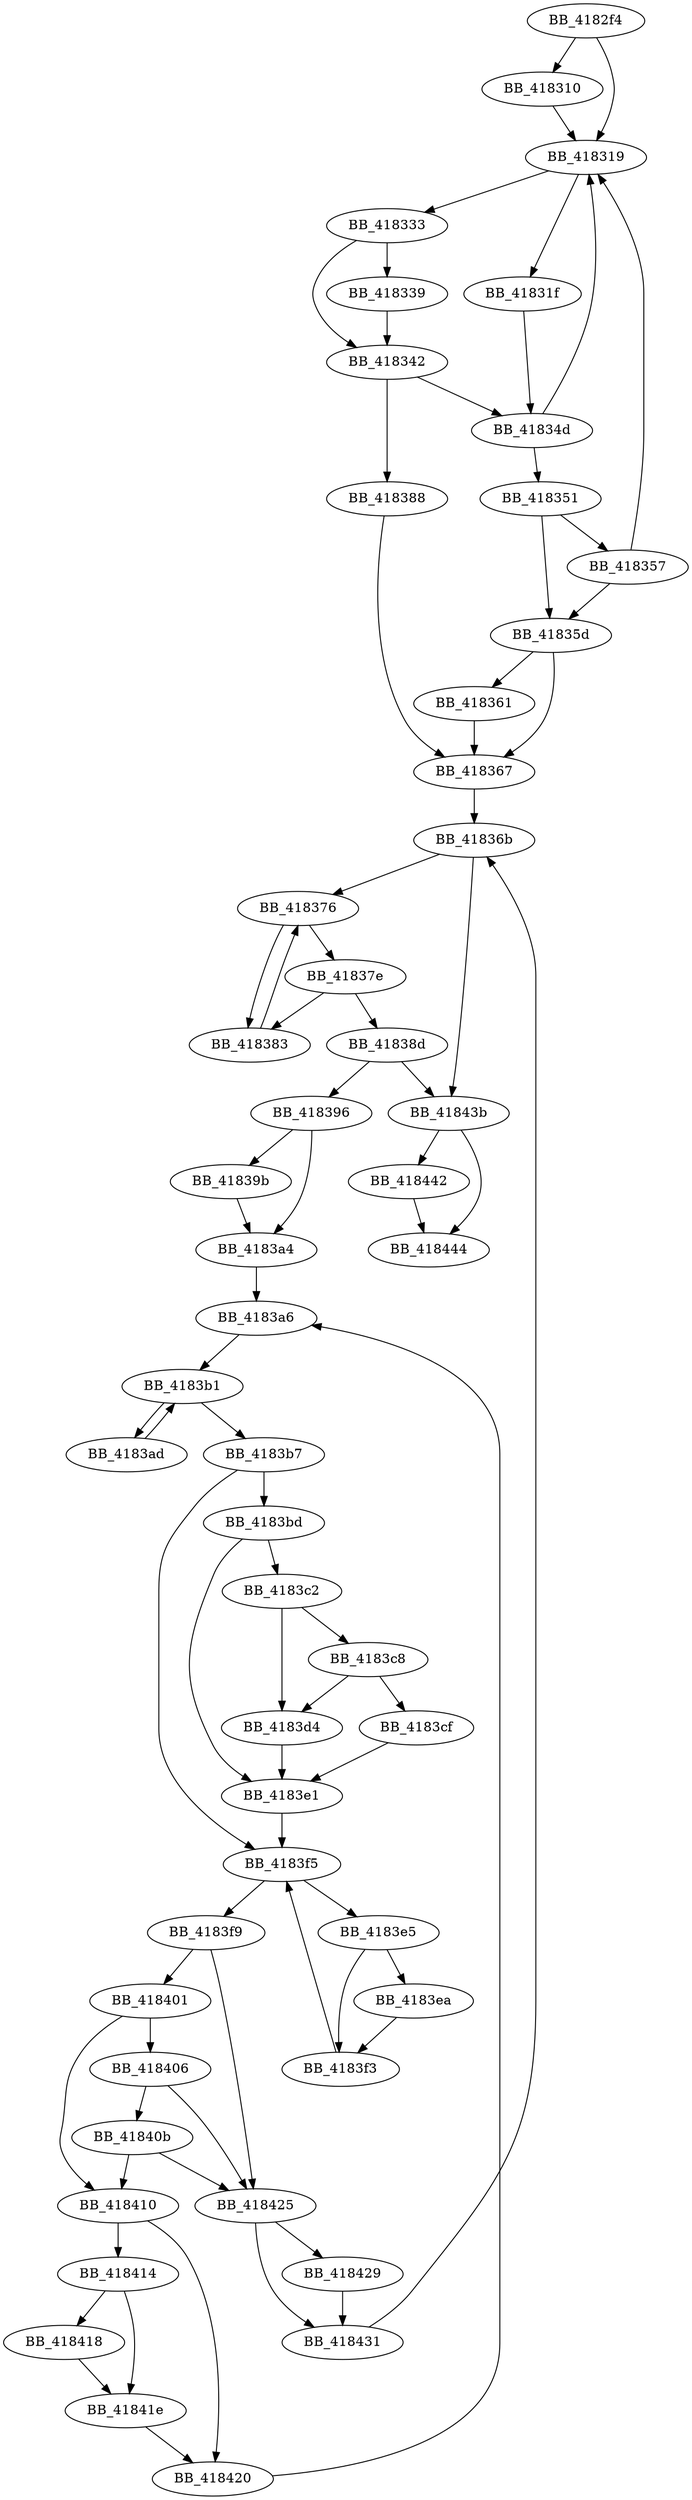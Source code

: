 DiGraph _wparse_cmdline{
BB_4182f4->BB_418310
BB_4182f4->BB_418319
BB_418310->BB_418319
BB_418319->BB_41831f
BB_418319->BB_418333
BB_41831f->BB_41834d
BB_418333->BB_418339
BB_418333->BB_418342
BB_418339->BB_418342
BB_418342->BB_41834d
BB_418342->BB_418388
BB_41834d->BB_418319
BB_41834d->BB_418351
BB_418351->BB_418357
BB_418351->BB_41835d
BB_418357->BB_418319
BB_418357->BB_41835d
BB_41835d->BB_418361
BB_41835d->BB_418367
BB_418361->BB_418367
BB_418367->BB_41836b
BB_41836b->BB_418376
BB_41836b->BB_41843b
BB_418376->BB_41837e
BB_418376->BB_418383
BB_41837e->BB_418383
BB_41837e->BB_41838d
BB_418383->BB_418376
BB_418388->BB_418367
BB_41838d->BB_418396
BB_41838d->BB_41843b
BB_418396->BB_41839b
BB_418396->BB_4183a4
BB_41839b->BB_4183a4
BB_4183a4->BB_4183a6
BB_4183a6->BB_4183b1
BB_4183ad->BB_4183b1
BB_4183b1->BB_4183ad
BB_4183b1->BB_4183b7
BB_4183b7->BB_4183bd
BB_4183b7->BB_4183f5
BB_4183bd->BB_4183c2
BB_4183bd->BB_4183e1
BB_4183c2->BB_4183c8
BB_4183c2->BB_4183d4
BB_4183c8->BB_4183cf
BB_4183c8->BB_4183d4
BB_4183cf->BB_4183e1
BB_4183d4->BB_4183e1
BB_4183e1->BB_4183f5
BB_4183e5->BB_4183ea
BB_4183e5->BB_4183f3
BB_4183ea->BB_4183f3
BB_4183f3->BB_4183f5
BB_4183f5->BB_4183e5
BB_4183f5->BB_4183f9
BB_4183f9->BB_418401
BB_4183f9->BB_418425
BB_418401->BB_418406
BB_418401->BB_418410
BB_418406->BB_41840b
BB_418406->BB_418425
BB_41840b->BB_418410
BB_41840b->BB_418425
BB_418410->BB_418414
BB_418410->BB_418420
BB_418414->BB_418418
BB_418414->BB_41841e
BB_418418->BB_41841e
BB_41841e->BB_418420
BB_418420->BB_4183a6
BB_418425->BB_418429
BB_418425->BB_418431
BB_418429->BB_418431
BB_418431->BB_41836b
BB_41843b->BB_418442
BB_41843b->BB_418444
BB_418442->BB_418444
}
